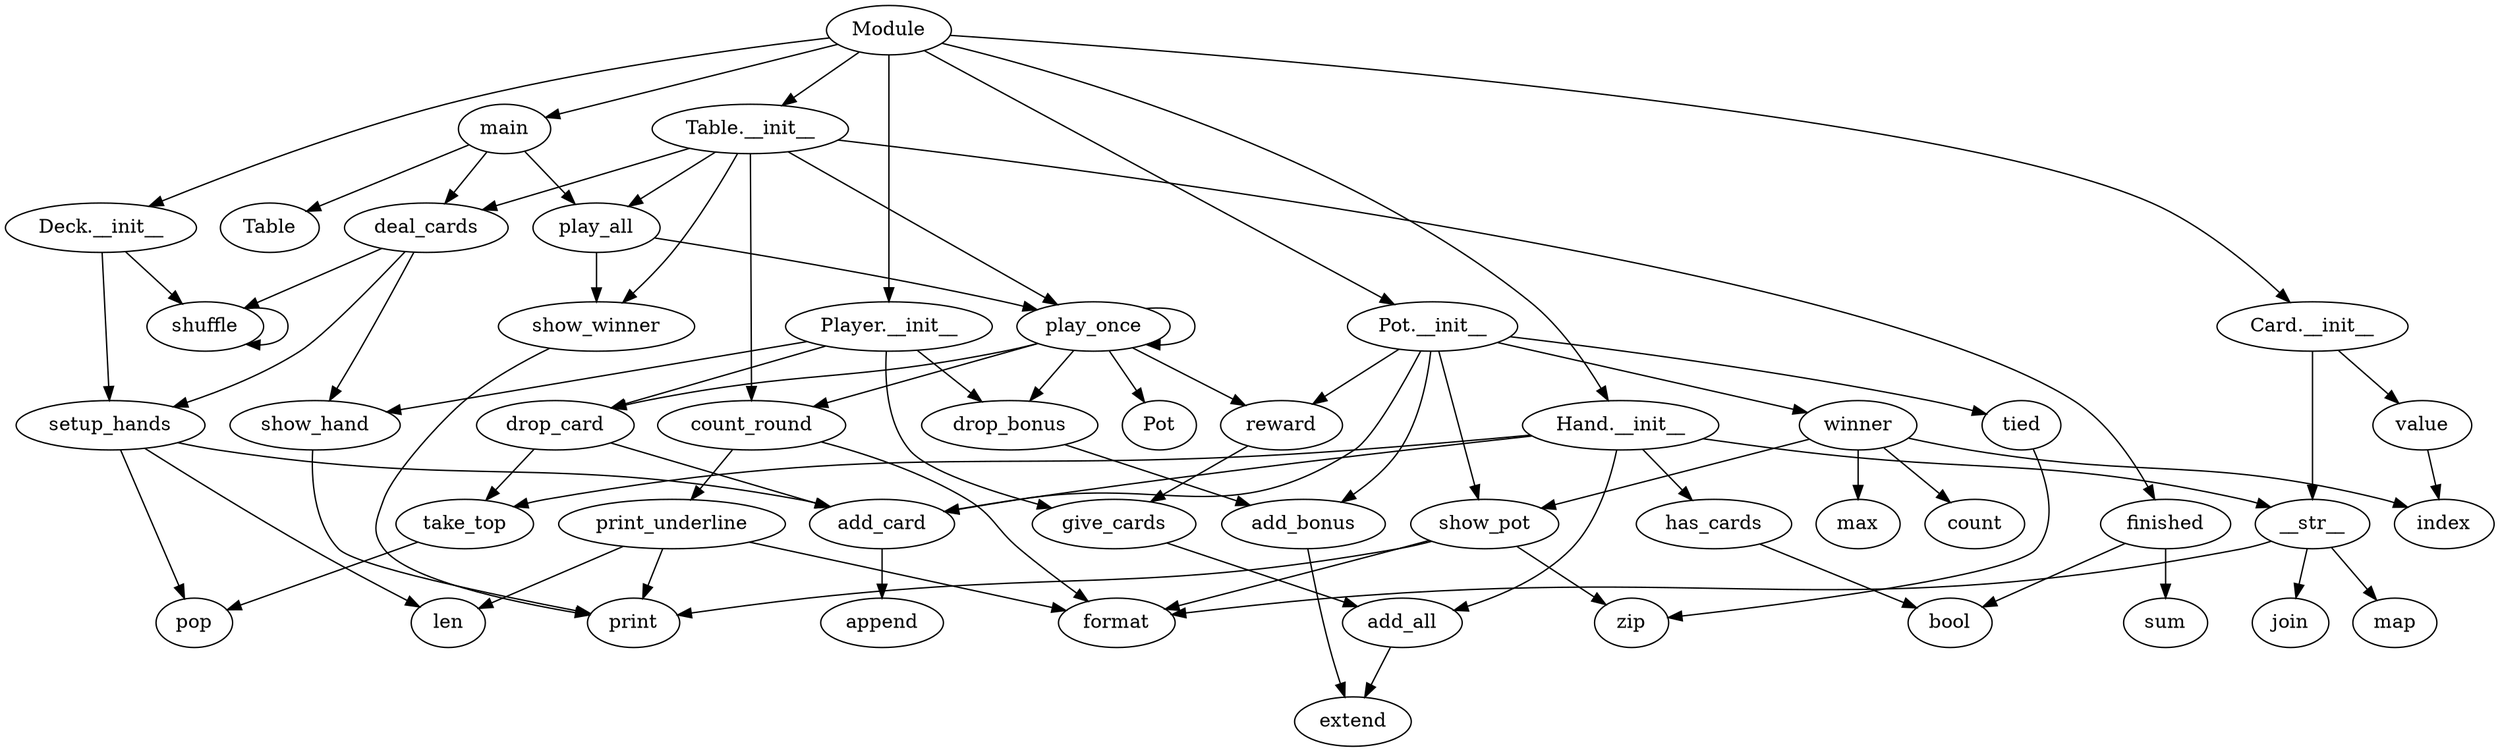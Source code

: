 digraph  {
main;
Table;
deal_cards;
play_all;
print_underline;
print;
format;
len;
shuffle;
setup_hands;
show_hand;
play_once;
count_round;
Pot;
drop_card;
drop_bonus;
reward;
show_winner;
finished;
sum;
bool;
add_card;
take_top;
add_bonus;
give_cards;
add_all;
__str__;
join;
map;
append;
pop;
extend;
has_cards;
value;
index;
winner;
show_pot;
max;
count;
zip;
tied;
Module;
"Table.__init__";
"Player.__init__";
"Hand.__init__";
"Deck.__init__";
"Card.__init__";
"Pot.__init__";
main -> Table;
main -> deal_cards;
main -> play_all;
deal_cards -> shuffle;
deal_cards -> setup_hands;
deal_cards -> show_hand;
play_all -> play_once;
play_all -> show_winner;
print_underline -> print;
print_underline -> format;
print_underline -> len;
shuffle -> shuffle;
setup_hands -> len;
setup_hands -> add_card;
setup_hands -> pop;
show_hand -> print;
play_once -> count_round;
play_once -> Pot;
play_once -> drop_card;
play_once -> drop_bonus;
play_once -> reward;
play_once -> play_once;
count_round -> print_underline;
count_round -> format;
drop_card -> add_card;
drop_card -> take_top;
drop_bonus -> add_bonus;
reward -> give_cards;
show_winner -> print;
finished -> sum;
finished -> bool;
add_card -> append;
take_top -> pop;
add_bonus -> extend;
give_cards -> add_all;
add_all -> extend;
__str__ -> join;
__str__ -> map;
__str__ -> format;
has_cards -> bool;
value -> index;
winner -> show_pot;
winner -> max;
winner -> count;
winner -> index;
show_pot -> zip;
show_pot -> print;
show_pot -> format;
tied -> zip;
Module -> "Table.__init__";
Module -> "Player.__init__";
Module -> "Hand.__init__";
Module -> "Deck.__init__";
Module -> "Card.__init__";
Module -> "Pot.__init__";
Module -> main;
"Table.__init__" -> deal_cards;
"Table.__init__" -> play_once;
"Table.__init__" -> count_round;
"Table.__init__" -> play_all;
"Table.__init__" -> show_winner;
"Table.__init__" -> finished;
"Player.__init__" -> drop_card;
"Player.__init__" -> drop_bonus;
"Player.__init__" -> give_cards;
"Player.__init__" -> show_hand;
"Hand.__init__" -> __str__;
"Hand.__init__" -> add_card;
"Hand.__init__" -> take_top;
"Hand.__init__" -> add_all;
"Hand.__init__" -> has_cards;
"Deck.__init__" -> shuffle;
"Deck.__init__" -> setup_hands;
"Card.__init__" -> __str__;
"Card.__init__" -> value;
"Pot.__init__" -> add_card;
"Pot.__init__" -> add_bonus;
"Pot.__init__" -> winner;
"Pot.__init__" -> show_pot;
"Pot.__init__" -> reward;
"Pot.__init__" -> tied;
}
